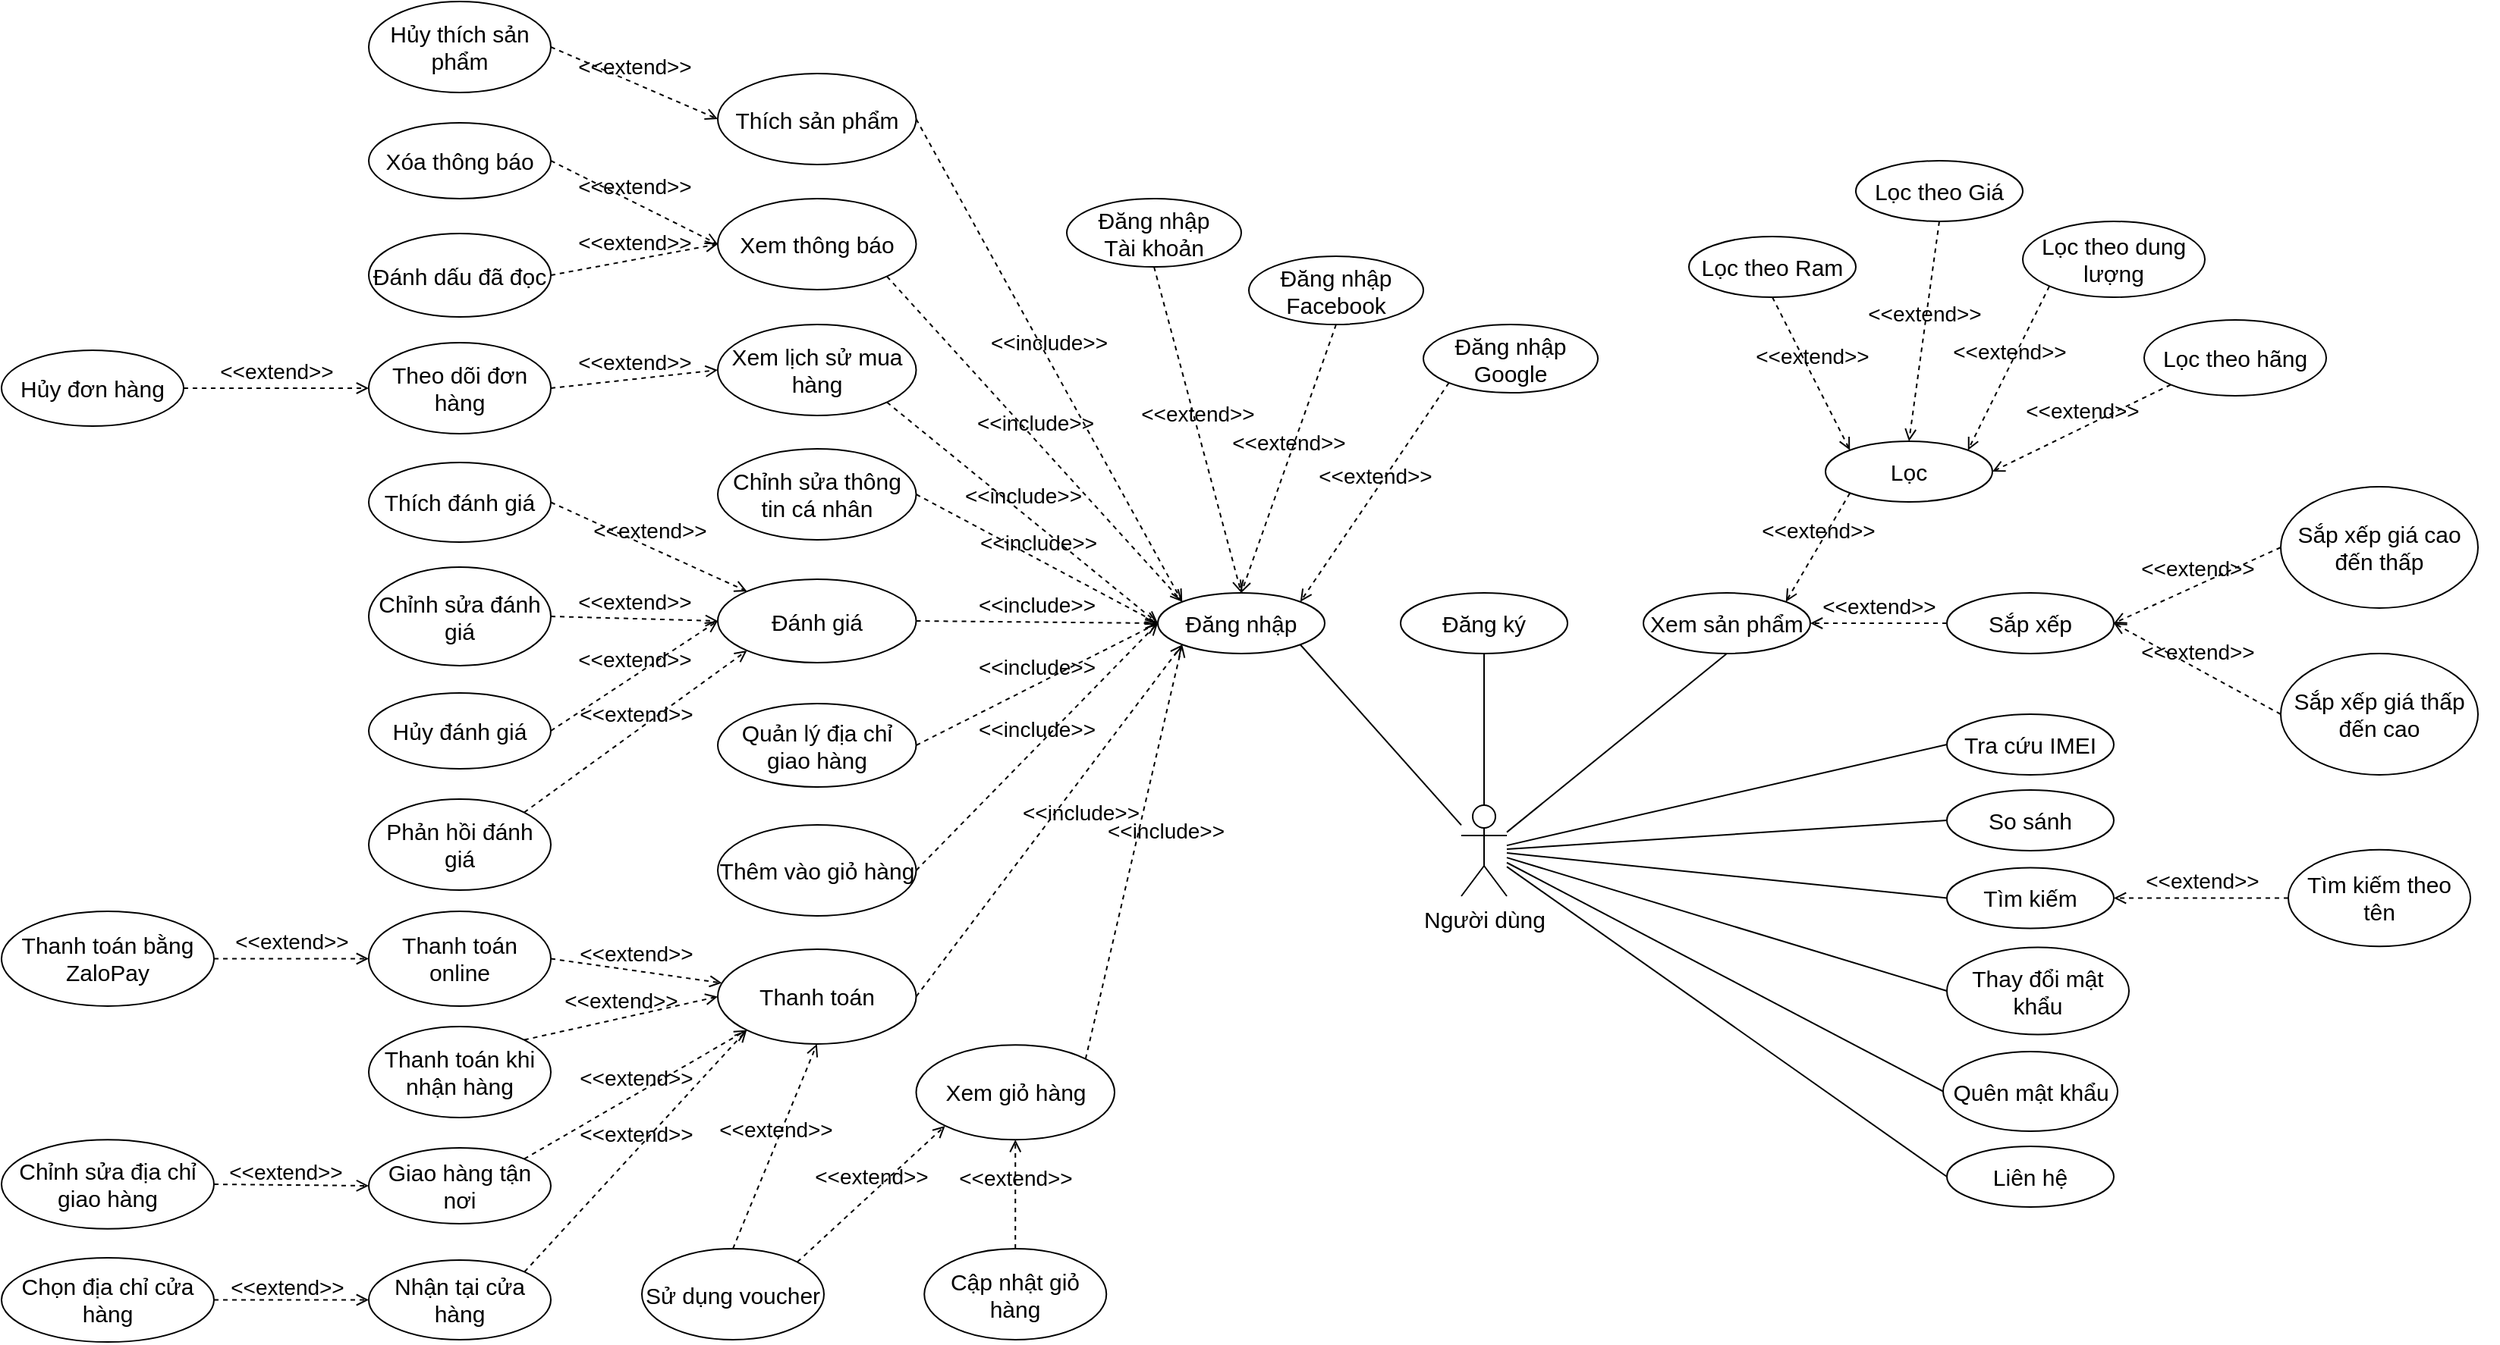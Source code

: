 <mxfile version="15.4.0" type="device"><diagram id="bqjBC44JYq5-XLAw16za" name="Page-1"><mxGraphModel dx="2071" dy="705" grid="1" gridSize="10" guides="1" tooltips="1" connect="1" arrows="1" fold="1" page="1" pageScale="1" pageWidth="850" pageHeight="1100" math="0" shadow="0"><root><mxCell id="0"/><mxCell id="1" parent="0"/><mxCell id="60ecFbBUlzreuD89ERRn-10" value="Đăng nhập" style="ellipse;whiteSpace=wrap;html=1;fontSize=15;" parent="1" vertex="1"><mxGeometry x="400" y="420" width="110" height="40" as="geometry"/></mxCell><mxCell id="60ecFbBUlzreuD89ERRn-11" value="Thanh toán" style="ellipse;whiteSpace=wrap;html=1;fontSize=15;flipH=1;flipV=1;direction=east;" parent="1" vertex="1"><mxGeometry x="110" y="655" width="130.75" height="62.5" as="geometry"/></mxCell><mxCell id="60ecFbBUlzreuD89ERRn-18" value="Quên mật khẩu" style="ellipse;whiteSpace=wrap;html=1;fontSize=15;" parent="1" vertex="1"><mxGeometry x="917.5" y="722.5" width="115" height="52.5" as="geometry"/></mxCell><mxCell id="60ecFbBUlzreuD89ERRn-19" value="Xem sản phẩm" style="ellipse;whiteSpace=wrap;html=1;fontSize=15;" parent="1" vertex="1"><mxGeometry x="720" y="420" width="110" height="40" as="geometry"/></mxCell><mxCell id="60ecFbBUlzreuD89ERRn-21" value="Tìm kiếm" style="ellipse;whiteSpace=wrap;html=1;fontSize=15;" parent="1" vertex="1"><mxGeometry x="920" y="601.25" width="110" height="40" as="geometry"/></mxCell><mxCell id="60ecFbBUlzreuD89ERRn-23" value="Tìm kiếm theo tên" style="ellipse;whiteSpace=wrap;html=1;fontSize=15;" parent="1" vertex="1"><mxGeometry x="1145" y="589.37" width="120" height="63.75" as="geometry"/></mxCell><mxCell id="60ecFbBUlzreuD89ERRn-26" value="So sánh" style="ellipse;whiteSpace=wrap;html=1;fontSize=15;" parent="1" vertex="1"><mxGeometry x="920" y="550" width="110" height="40" as="geometry"/></mxCell><mxCell id="60ecFbBUlzreuD89ERRn-31" value="Đăng ký" style="ellipse;whiteSpace=wrap;html=1;fontSize=15;" parent="1" vertex="1"><mxGeometry x="560" y="420" width="110" height="40" as="geometry"/></mxCell><mxCell id="60ecFbBUlzreuD89ERRn-49" value="Đăng nhập&lt;br style=&quot;font-size: 15px;&quot;&gt;Tài khoản" style="ellipse;whiteSpace=wrap;html=1;fontSize=15;" parent="1" vertex="1"><mxGeometry x="340" y="160" width="115" height="45" as="geometry"/></mxCell><mxCell id="60ecFbBUlzreuD89ERRn-50" value="Đăng nhập&lt;br style=&quot;font-size: 15px;&quot;&gt;Facebook" style="ellipse;whiteSpace=wrap;html=1;fontSize=15;" parent="1" vertex="1"><mxGeometry x="460" y="198" width="115" height="45" as="geometry"/></mxCell><mxCell id="60ecFbBUlzreuD89ERRn-51" value="Đăng nhập Google" style="ellipse;whiteSpace=wrap;html=1;fontSize=15;" parent="1" vertex="1"><mxGeometry x="575" y="243" width="115" height="45" as="geometry"/></mxCell><mxCell id="60ecFbBUlzreuD89ERRn-55" value="Cập nhật giỏ hàng" style="ellipse;whiteSpace=wrap;html=1;fontSize=15;" parent="1" vertex="1"><mxGeometry x="246.12" y="852.5" width="120" height="60" as="geometry"/></mxCell><mxCell id="G37E_7LnIaxuymNHmebb-3" style="rounded=0;orthogonalLoop=1;jettySize=auto;html=1;entryX=0.5;entryY=1;entryDx=0;entryDy=0;endArrow=none;endFill=0;" edge="1" parent="1" source="VF1UdYFl28tYzCCaSN10-1" target="60ecFbBUlzreuD89ERRn-19"><mxGeometry relative="1" as="geometry"/></mxCell><mxCell id="G37E_7LnIaxuymNHmebb-4" style="rounded=0;orthogonalLoop=1;jettySize=auto;html=1;entryX=0;entryY=0.5;entryDx=0;entryDy=0;endArrow=none;endFill=0;" edge="1" parent="1" source="VF1UdYFl28tYzCCaSN10-1" target="VF1UdYFl28tYzCCaSN10-4"><mxGeometry relative="1" as="geometry"/></mxCell><mxCell id="G37E_7LnIaxuymNHmebb-5" style="rounded=0;orthogonalLoop=1;jettySize=auto;html=1;entryX=0;entryY=0.5;entryDx=0;entryDy=0;endArrow=none;endFill=0;" edge="1" parent="1" source="VF1UdYFl28tYzCCaSN10-1" target="60ecFbBUlzreuD89ERRn-26"><mxGeometry relative="1" as="geometry"/></mxCell><mxCell id="G37E_7LnIaxuymNHmebb-6" style="rounded=0;orthogonalLoop=1;jettySize=auto;html=1;entryX=0;entryY=0.5;entryDx=0;entryDy=0;endArrow=none;endFill=0;" edge="1" parent="1" source="VF1UdYFl28tYzCCaSN10-1" target="60ecFbBUlzreuD89ERRn-21"><mxGeometry relative="1" as="geometry"/></mxCell><mxCell id="G37E_7LnIaxuymNHmebb-7" style="rounded=0;orthogonalLoop=1;jettySize=auto;html=1;entryX=0;entryY=0.5;entryDx=0;entryDy=0;endArrow=none;endFill=0;" edge="1" parent="1" source="VF1UdYFl28tYzCCaSN10-1" target="OlJyDvDO29J8p7X2WgDA-30"><mxGeometry relative="1" as="geometry"/></mxCell><mxCell id="G37E_7LnIaxuymNHmebb-8" style="rounded=0;orthogonalLoop=1;jettySize=auto;html=1;entryX=0;entryY=0.5;entryDx=0;entryDy=0;endArrow=none;endFill=0;" edge="1" parent="1" source="VF1UdYFl28tYzCCaSN10-1" target="60ecFbBUlzreuD89ERRn-18"><mxGeometry relative="1" as="geometry"/></mxCell><mxCell id="G37E_7LnIaxuymNHmebb-9" style="rounded=0;orthogonalLoop=1;jettySize=auto;html=1;entryX=0;entryY=0.5;entryDx=0;entryDy=0;endArrow=none;endFill=0;" edge="1" parent="1" source="VF1UdYFl28tYzCCaSN10-1" target="OlJyDvDO29J8p7X2WgDA-6"><mxGeometry relative="1" as="geometry"/></mxCell><mxCell id="G37E_7LnIaxuymNHmebb-10" style="rounded=0;orthogonalLoop=1;jettySize=auto;html=1;entryX=1;entryY=1;entryDx=0;entryDy=0;endArrow=none;endFill=0;" edge="1" parent="1" source="VF1UdYFl28tYzCCaSN10-1" target="60ecFbBUlzreuD89ERRn-10"><mxGeometry relative="1" as="geometry"/></mxCell><mxCell id="G37E_7LnIaxuymNHmebb-12" style="edgeStyle=orthogonalEdgeStyle;rounded=0;orthogonalLoop=1;jettySize=auto;html=1;entryX=0.5;entryY=1;entryDx=0;entryDy=0;endArrow=none;endFill=0;" edge="1" parent="1" source="VF1UdYFl28tYzCCaSN10-1" target="60ecFbBUlzreuD89ERRn-31"><mxGeometry relative="1" as="geometry"/></mxCell><mxCell id="VF1UdYFl28tYzCCaSN10-1" value="Người dùng" style="shape=umlActor;verticalLabelPosition=bottom;verticalAlign=top;html=1;outlineConnect=0;fontSize=15;" parent="1" vertex="1"><mxGeometry x="600" y="560" width="30" height="60" as="geometry"/></mxCell><mxCell id="VF1UdYFl28tYzCCaSN10-4" value="Tra cứu IMEI" style="ellipse;whiteSpace=wrap;html=1;fontSize=15;" parent="1" vertex="1"><mxGeometry x="920" y="500" width="110" height="40" as="geometry"/></mxCell><mxCell id="bdvj-1nFFW0QK5NCMLRl-1" value="Lọc" style="ellipse;whiteSpace=wrap;html=1;fontSize=15;" parent="1" vertex="1"><mxGeometry x="840" y="320" width="110" height="40" as="geometry"/></mxCell><mxCell id="bdvj-1nFFW0QK5NCMLRl-2" value="Sắp xếp" style="ellipse;whiteSpace=wrap;html=1;fontSize=15;" parent="1" vertex="1"><mxGeometry x="920" y="420" width="110" height="40" as="geometry"/></mxCell><mxCell id="MyBn2hIuP0dGeVF73-s9-20" value="Sắp xếp giá cao đến thấp" style="ellipse;whiteSpace=wrap;html=1;fontSize=15;" parent="1" vertex="1"><mxGeometry x="1140" y="350" width="130" height="80" as="geometry"/></mxCell><mxCell id="MyBn2hIuP0dGeVF73-s9-22" value="Sắp xếp giá thấp đến cao" style="ellipse;whiteSpace=wrap;html=1;fontSize=15;" parent="1" vertex="1"><mxGeometry x="1140" y="460" width="130" height="80" as="geometry"/></mxCell><mxCell id="MyBn2hIuP0dGeVF73-s9-23" style="edgeStyle=orthogonalEdgeStyle;rounded=0;orthogonalLoop=1;jettySize=auto;html=1;exitX=0.5;exitY=1;exitDx=0;exitDy=0;fontSize=15;" parent="1" edge="1"><mxGeometry relative="1" as="geometry"><mxPoint x="1275" y="690" as="sourcePoint"/><mxPoint x="1275" y="690" as="targetPoint"/></mxGeometry></mxCell><mxCell id="MyBn2hIuP0dGeVF73-s9-28" value="Lọc theo dung lượng" style="ellipse;whiteSpace=wrap;html=1;fontSize=15;" parent="1" vertex="1"><mxGeometry x="970" y="175" width="120" height="50" as="geometry"/></mxCell><mxCell id="MyBn2hIuP0dGeVF73-s9-29" value="Lọc theo Ram" style="ellipse;whiteSpace=wrap;html=1;fontSize=15;" parent="1" vertex="1"><mxGeometry x="750" y="185" width="110" height="40" as="geometry"/></mxCell><mxCell id="MyBn2hIuP0dGeVF73-s9-30" value="Lọc theo Giá" style="ellipse;whiteSpace=wrap;html=1;fontSize=15;" parent="1" vertex="1"><mxGeometry x="860" y="135" width="110" height="40" as="geometry"/></mxCell><mxCell id="M0JY0uztgxaYlaWAghpS-3" value="Hủy đánh giá" style="ellipse;whiteSpace=wrap;html=1;fontSize=15;" parent="1" vertex="1"><mxGeometry x="-120" y="486" width="120" height="50" as="geometry"/></mxCell><mxCell id="M0JY0uztgxaYlaWAghpS-4" value="Chỉnh sửa đánh giá" style="ellipse;whiteSpace=wrap;html=1;fontSize=15;" parent="1" vertex="1"><mxGeometry x="-120" y="403" width="120" height="65" as="geometry"/></mxCell><mxCell id="M0JY0uztgxaYlaWAghpS-24" value="Theo dõi đơn hàng" style="ellipse;whiteSpace=wrap;html=1;fontSize=15;" parent="1" vertex="1"><mxGeometry x="-120" y="255" width="120" height="60" as="geometry"/></mxCell><mxCell id="M0JY0uztgxaYlaWAghpS-26" value="Hủy đơn hàng" style="ellipse;whiteSpace=wrap;html=1;fontSize=15;" parent="1" vertex="1"><mxGeometry x="-362" y="260" width="120" height="50" as="geometry"/></mxCell><mxCell id="MTc3CM0ZX0gWXXYUHF15-1" value="Hủy thích sản phẩm" style="ellipse;whiteSpace=wrap;html=1;fontSize=15;" parent="1" vertex="1"><mxGeometry x="-120" y="30" width="120" height="60" as="geometry"/></mxCell><mxCell id="OlJyDvDO29J8p7X2WgDA-2" value="Thanh toán khi nhận hàng" style="ellipse;whiteSpace=wrap;html=1;fontSize=15;" parent="1" vertex="1"><mxGeometry x="-120" y="706" width="120" height="60" as="geometry"/></mxCell><mxCell id="OlJyDvDO29J8p7X2WgDA-6" value="Liên hệ" style="ellipse;whiteSpace=wrap;html=1;fontSize=15;" parent="1" vertex="1"><mxGeometry x="920" y="785" width="110" height="40" as="geometry"/></mxCell><mxCell id="OlJyDvDO29J8p7X2WgDA-11" value="Xem giỏ hàng" style="ellipse;whiteSpace=wrap;html=1;fontSize=15;flipH=1;flipV=1;direction=east;" parent="1" vertex="1"><mxGeometry x="240.75" y="718.13" width="130.75" height="62.5" as="geometry"/></mxCell><mxCell id="OlJyDvDO29J8p7X2WgDA-17" value="Phản hồi đánh giá" style="ellipse;whiteSpace=wrap;html=1;fontSize=15;" parent="1" vertex="1"><mxGeometry x="-120" y="556" width="120" height="60" as="geometry"/></mxCell><mxCell id="OlJyDvDO29J8p7X2WgDA-19" value="Thích đánh giá" style="ellipse;whiteSpace=wrap;html=1;fontSize=15;" parent="1" vertex="1"><mxGeometry x="-120" y="334" width="120" height="52.5" as="geometry"/></mxCell><mxCell id="OlJyDvDO29J8p7X2WgDA-25" value="Xóa thông báo" style="ellipse;whiteSpace=wrap;html=1;fontSize=15;" parent="1" vertex="1"><mxGeometry x="-120" y="110" width="120" height="50" as="geometry"/></mxCell><mxCell id="OlJyDvDO29J8p7X2WgDA-30" value="Thay đổi mật khẩu" style="ellipse;whiteSpace=wrap;html=1;fontSize=15;" parent="1" vertex="1"><mxGeometry x="920" y="653.75" width="120" height="57.5" as="geometry"/></mxCell><mxCell id="OlJyDvDO29J8p7X2WgDA-32" value="Lọc theo hãng" style="ellipse;whiteSpace=wrap;html=1;fontSize=15;" parent="1" vertex="1"><mxGeometry x="1050" y="240" width="120" height="50" as="geometry"/></mxCell><mxCell id="OlJyDvDO29J8p7X2WgDA-34" value="Giao hàng tận nơi" style="ellipse;whiteSpace=wrap;html=1;fontSize=15;" parent="1" vertex="1"><mxGeometry x="-120" y="786" width="120" height="50" as="geometry"/></mxCell><mxCell id="OlJyDvDO29J8p7X2WgDA-35" value="Nhận tại cửa hàng" style="ellipse;whiteSpace=wrap;html=1;fontSize=15;" parent="1" vertex="1"><mxGeometry x="-120" y="860.0" width="120" height="52.5" as="geometry"/></mxCell><mxCell id="OlJyDvDO29J8p7X2WgDA-39" value="Chọn địa chỉ cửa hàng" style="ellipse;whiteSpace=wrap;html=1;fontSize=15;" parent="1" vertex="1"><mxGeometry x="-362" y="858.44" width="140" height="55.62" as="geometry"/></mxCell><mxCell id="OlJyDvDO29J8p7X2WgDA-49" value="Chỉnh sửa địa chỉ giao hàng" style="ellipse;whiteSpace=wrap;html=1;fontSize=15;" parent="1" vertex="1"><mxGeometry x="-362" y="780.63" width="140" height="58.75" as="geometry"/></mxCell><mxCell id="OlJyDvDO29J8p7X2WgDA-51" value="Đánh dấu đã đọc" style="ellipse;whiteSpace=wrap;html=1;fontSize=15;" parent="1" vertex="1"><mxGeometry x="-120" y="183" width="120" height="55" as="geometry"/></mxCell><mxCell id="OlJyDvDO29J8p7X2WgDA-55" value="Sử dụng voucher" style="ellipse;whiteSpace=wrap;html=1;fontSize=15;" parent="1" vertex="1"><mxGeometry x="60" y="852.5" width="120" height="60" as="geometry"/></mxCell><mxCell id="G37E_7LnIaxuymNHmebb-13" value="&amp;lt;&amp;lt;extend&amp;gt;&amp;gt;" style="html=1;verticalAlign=bottom;labelBackgroundColor=none;endArrow=open;endFill=0;dashed=1;rounded=0;entryX=1;entryY=0;entryDx=0;entryDy=0;exitX=0;exitY=1;exitDx=0;exitDy=0;fontSize=14;" edge="1" parent="1" source="bdvj-1nFFW0QK5NCMLRl-1" target="60ecFbBUlzreuD89ERRn-19"><mxGeometry width="160" relative="1" as="geometry"><mxPoint x="760" y="460" as="sourcePoint"/><mxPoint x="920" y="460" as="targetPoint"/></mxGeometry></mxCell><mxCell id="G37E_7LnIaxuymNHmebb-14" value="&amp;lt;&amp;lt;extend&amp;gt;&amp;gt;" style="html=1;verticalAlign=bottom;labelBackgroundColor=none;endArrow=open;endFill=0;dashed=1;rounded=0;entryX=1;entryY=0.5;entryDx=0;entryDy=0;exitX=0;exitY=0.5;exitDx=0;exitDy=0;fontSize=14;" edge="1" parent="1" source="bdvj-1nFFW0QK5NCMLRl-2" target="60ecFbBUlzreuD89ERRn-19"><mxGeometry width="160" relative="1" as="geometry"><mxPoint x="866.109" y="364.142" as="sourcePoint"/><mxPoint x="823.891" y="435.858" as="targetPoint"/></mxGeometry></mxCell><mxCell id="G37E_7LnIaxuymNHmebb-15" value="&amp;lt;&amp;lt;extend&amp;gt;&amp;gt;" style="html=1;verticalAlign=bottom;labelBackgroundColor=none;endArrow=open;endFill=0;dashed=1;rounded=0;entryX=0;entryY=0;entryDx=0;entryDy=0;exitX=0.5;exitY=1;exitDx=0;exitDy=0;fontSize=14;" edge="1" parent="1" source="MyBn2hIuP0dGeVF73-s9-29" target="bdvj-1nFFW0QK5NCMLRl-1"><mxGeometry width="160" relative="1" as="geometry"><mxPoint x="822.219" y="254.142" as="sourcePoint"/><mxPoint x="780.001" y="325.858" as="targetPoint"/></mxGeometry></mxCell><mxCell id="G37E_7LnIaxuymNHmebb-16" value="&amp;lt;&amp;lt;extend&amp;gt;&amp;gt;" style="html=1;verticalAlign=bottom;labelBackgroundColor=none;endArrow=open;endFill=0;dashed=1;rounded=0;entryX=0.5;entryY=0;entryDx=0;entryDy=0;exitX=0.5;exitY=1;exitDx=0;exitDy=0;fontSize=14;" edge="1" parent="1" source="MyBn2hIuP0dGeVF73-s9-30" target="bdvj-1nFFW0QK5NCMLRl-1"><mxGeometry width="160" relative="1" as="geometry"><mxPoint x="992.219" y="213.282" as="sourcePoint"/><mxPoint x="950.001" y="284.998" as="targetPoint"/></mxGeometry></mxCell><mxCell id="G37E_7LnIaxuymNHmebb-17" value="&amp;lt;&amp;lt;extend&amp;gt;&amp;gt;" style="html=1;verticalAlign=bottom;labelBackgroundColor=none;endArrow=open;endFill=0;dashed=1;rounded=0;entryX=1;entryY=0;entryDx=0;entryDy=0;exitX=0;exitY=1;exitDx=0;exitDy=0;fontSize=14;" edge="1" parent="1" source="MyBn2hIuP0dGeVF73-s9-28" target="bdvj-1nFFW0QK5NCMLRl-1"><mxGeometry width="160" relative="1" as="geometry"><mxPoint x="962.219" y="208.282" as="sourcePoint"/><mxPoint x="920.001" y="279.998" as="targetPoint"/></mxGeometry></mxCell><mxCell id="G37E_7LnIaxuymNHmebb-18" value="&amp;lt;&amp;lt;extend&amp;gt;&amp;gt;" style="html=1;verticalAlign=bottom;labelBackgroundColor=none;endArrow=open;endFill=0;dashed=1;rounded=0;entryX=1;entryY=0.5;entryDx=0;entryDy=0;exitX=0;exitY=1;exitDx=0;exitDy=0;fontSize=14;" edge="1" parent="1" source="OlJyDvDO29J8p7X2WgDA-32" target="bdvj-1nFFW0QK5NCMLRl-1"><mxGeometry width="160" relative="1" as="geometry"><mxPoint x="1022.219" y="268.282" as="sourcePoint"/><mxPoint x="980.001" y="339.998" as="targetPoint"/></mxGeometry></mxCell><mxCell id="G37E_7LnIaxuymNHmebb-19" value="&amp;lt;&amp;lt;extend&amp;gt;&amp;gt;" style="html=1;verticalAlign=bottom;labelBackgroundColor=none;endArrow=open;endFill=0;dashed=1;rounded=0;entryX=1;entryY=0.5;entryDx=0;entryDy=0;exitX=0;exitY=0.5;exitDx=0;exitDy=0;fontSize=14;" edge="1" parent="1" source="MyBn2hIuP0dGeVF73-s9-20" target="bdvj-1nFFW0QK5NCMLRl-2"><mxGeometry width="160" relative="1" as="geometry"><mxPoint x="1052.219" y="335.002" as="sourcePoint"/><mxPoint x="1010.001" y="406.718" as="targetPoint"/></mxGeometry></mxCell><mxCell id="G37E_7LnIaxuymNHmebb-20" value="&amp;lt;&amp;lt;extend&amp;gt;&amp;gt;" style="html=1;verticalAlign=bottom;labelBackgroundColor=none;endArrow=open;endFill=0;dashed=1;rounded=0;entryX=1;entryY=0.5;entryDx=0;entryDy=0;exitX=0;exitY=0.5;exitDx=0;exitDy=0;fontSize=14;" edge="1" parent="1" source="MyBn2hIuP0dGeVF73-s9-22" target="bdvj-1nFFW0QK5NCMLRl-2"><mxGeometry width="160" relative="1" as="geometry"><mxPoint x="1077.219" y="493.282" as="sourcePoint"/><mxPoint x="1035.001" y="564.998" as="targetPoint"/></mxGeometry></mxCell><mxCell id="G37E_7LnIaxuymNHmebb-21" value="&amp;lt;&amp;lt;extend&amp;gt;&amp;gt;" style="html=1;verticalAlign=bottom;labelBackgroundColor=none;endArrow=open;endFill=0;dashed=1;rounded=0;entryX=1;entryY=0.5;entryDx=0;entryDy=0;exitX=0;exitY=0.5;exitDx=0;exitDy=0;fontSize=14;" edge="1" parent="1" source="60ecFbBUlzreuD89ERRn-23" target="60ecFbBUlzreuD89ERRn-21"><mxGeometry width="160" relative="1" as="geometry"><mxPoint x="1322.219" y="523.282" as="sourcePoint"/><mxPoint x="1280.001" y="594.998" as="targetPoint"/></mxGeometry></mxCell><mxCell id="G37E_7LnIaxuymNHmebb-22" value="&amp;lt;&amp;lt;extend&amp;gt;&amp;gt;" style="html=1;verticalAlign=bottom;labelBackgroundColor=none;endArrow=open;endFill=0;dashed=1;rounded=0;entryX=0.5;entryY=0;entryDx=0;entryDy=0;exitX=0.5;exitY=1;exitDx=0;exitDy=0;fontSize=14;" edge="1" parent="1" source="60ecFbBUlzreuD89ERRn-49" target="60ecFbBUlzreuD89ERRn-10"><mxGeometry width="160" relative="1" as="geometry"><mxPoint x="546.109" y="304.142" as="sourcePoint"/><mxPoint x="503.891" y="375.858" as="targetPoint"/></mxGeometry></mxCell><mxCell id="G37E_7LnIaxuymNHmebb-23" value="&amp;lt;&amp;lt;extend&amp;gt;&amp;gt;" style="html=1;verticalAlign=bottom;labelBackgroundColor=none;endArrow=open;endFill=0;dashed=1;rounded=0;entryX=0.5;entryY=0;entryDx=0;entryDy=0;fontSize=14;exitX=0.5;exitY=1;exitDx=0;exitDy=0;" edge="1" parent="1" source="60ecFbBUlzreuD89ERRn-50" target="60ecFbBUlzreuD89ERRn-10"><mxGeometry width="160" relative="1" as="geometry"><mxPoint x="598" y="270" as="sourcePoint"/><mxPoint x="497.781" y="415.858" as="targetPoint"/></mxGeometry></mxCell><mxCell id="G37E_7LnIaxuymNHmebb-24" value="&amp;lt;&amp;lt;extend&amp;gt;&amp;gt;" style="html=1;verticalAlign=bottom;labelBackgroundColor=none;endArrow=open;endFill=0;dashed=1;rounded=0;entryX=1;entryY=0;entryDx=0;entryDy=0;exitX=0;exitY=1;exitDx=0;exitDy=0;fontSize=14;" edge="1" parent="1" source="60ecFbBUlzreuD89ERRn-51" target="60ecFbBUlzreuD89ERRn-10"><mxGeometry width="160" relative="1" as="geometry"><mxPoint x="582.219" y="310.002" as="sourcePoint"/><mxPoint x="540.001" y="381.718" as="targetPoint"/></mxGeometry></mxCell><mxCell id="G37E_7LnIaxuymNHmebb-33" value="Thanh toán online" style="ellipse;whiteSpace=wrap;html=1;fontSize=15;" vertex="1" parent="1"><mxGeometry x="-120" y="630" width="120" height="62.5" as="geometry"/></mxCell><mxCell id="G37E_7LnIaxuymNHmebb-38" value="&amp;lt;&amp;lt;include&amp;gt;&amp;gt;" style="html=1;verticalAlign=bottom;labelBackgroundColor=none;endArrow=open;endFill=0;dashed=1;rounded=0;fontSize=14;exitX=1;exitY=0;exitDx=0;exitDy=0;entryX=0;entryY=1;entryDx=0;entryDy=0;" edge="1" parent="1" source="OlJyDvDO29J8p7X2WgDA-11" target="60ecFbBUlzreuD89ERRn-10"><mxGeometry x="0.051" y="-20" width="160" relative="1" as="geometry"><mxPoint x="351.779" y="699.238" as="sourcePoint"/><mxPoint x="455" y="460" as="targetPoint"/><mxPoint as="offset"/></mxGeometry></mxCell><mxCell id="G37E_7LnIaxuymNHmebb-44" value="&amp;lt;&amp;lt;extend&amp;gt;&amp;gt;" style="html=1;verticalAlign=bottom;labelBackgroundColor=none;endArrow=open;endFill=0;dashed=1;rounded=0;fontSize=14;entryX=0;entryY=0.5;entryDx=0;entryDy=0;exitX=1;exitY=0.5;exitDx=0;exitDy=0;" edge="1" parent="1" source="OlJyDvDO29J8p7X2WgDA-49" target="OlJyDvDO29J8p7X2WgDA-34"><mxGeometry x="-0.07" y="-3" width="160" relative="1" as="geometry"><mxPoint x="-440" y="819.07" as="sourcePoint"/><mxPoint x="-290.0" y="864.07" as="targetPoint"/><mxPoint as="offset"/></mxGeometry></mxCell><mxCell id="G37E_7LnIaxuymNHmebb-45" value="&amp;lt;&amp;lt;extend&amp;gt;&amp;gt;" style="html=1;verticalAlign=bottom;labelBackgroundColor=none;endArrow=open;endFill=0;dashed=1;rounded=0;fontSize=14;entryX=0;entryY=0.5;entryDx=0;entryDy=0;exitX=1;exitY=0.5;exitDx=0;exitDy=0;" edge="1" parent="1" source="OlJyDvDO29J8p7X2WgDA-39" target="OlJyDvDO29J8p7X2WgDA-35"><mxGeometry x="-0.07" y="-3" width="160" relative="1" as="geometry"><mxPoint x="-420" y="933.12" as="sourcePoint"/><mxPoint x="-270.0" y="978.12" as="targetPoint"/><mxPoint as="offset"/></mxGeometry></mxCell><mxCell id="G37E_7LnIaxuymNHmebb-46" value="&amp;lt;&amp;lt;include&amp;gt;&amp;gt;" style="html=1;verticalAlign=bottom;labelBackgroundColor=none;endArrow=open;endFill=0;dashed=1;rounded=0;fontSize=14;exitX=1;exitY=0.5;exitDx=0;exitDy=0;entryX=0;entryY=0;entryDx=0;entryDy=0;" edge="1" parent="1" source="60ecFbBUlzreuD89ERRn-17" target="60ecFbBUlzreuD89ERRn-10"><mxGeometry width="160" relative="1" as="geometry"><mxPoint x="250.75" y="580" as="sourcePoint"/><mxPoint x="365.75" y="350" as="targetPoint"/></mxGeometry></mxCell><mxCell id="G37E_7LnIaxuymNHmebb-47" value="&amp;lt;&amp;lt;include&amp;gt;&amp;gt;" style="html=1;verticalAlign=bottom;labelBackgroundColor=none;endArrow=open;endFill=0;dashed=1;rounded=0;fontSize=14;entryX=0;entryY=0;entryDx=0;entryDy=0;exitX=1;exitY=1;exitDx=0;exitDy=0;" edge="1" parent="1" source="OlJyDvDO29J8p7X2WgDA-24" target="60ecFbBUlzreuD89ERRn-10"><mxGeometry width="160" relative="1" as="geometry"><mxPoint x="220" y="200" as="sourcePoint"/><mxPoint x="345" y="411.25" as="targetPoint"/></mxGeometry></mxCell><mxCell id="G37E_7LnIaxuymNHmebb-49" value="&amp;lt;&amp;lt;include&amp;gt;&amp;gt;" style="html=1;verticalAlign=bottom;labelBackgroundColor=none;endArrow=open;endFill=0;dashed=1;rounded=0;fontSize=14;entryX=0;entryY=0.5;entryDx=0;entryDy=0;exitX=1;exitY=1;exitDx=0;exitDy=0;" edge="1" parent="1" source="60ecFbBUlzreuD89ERRn-16" target="60ecFbBUlzreuD89ERRn-10"><mxGeometry width="160" relative="1" as="geometry"><mxPoint x="260.0" y="272.07" as="sourcePoint"/><mxPoint x="425.359" y="557.928" as="targetPoint"/></mxGeometry></mxCell><mxCell id="G37E_7LnIaxuymNHmebb-50" value="&amp;lt;&amp;lt;include&amp;gt;&amp;gt;" style="html=1;verticalAlign=bottom;labelBackgroundColor=none;endArrow=open;endFill=0;dashed=1;rounded=0;fontSize=14;entryX=0;entryY=0.5;entryDx=0;entryDy=0;exitX=1;exitY=0.5;exitDx=0;exitDy=0;" edge="1" parent="1" source="60ecFbBUlzreuD89ERRn-15" target="60ecFbBUlzreuD89ERRn-10"><mxGeometry width="160" relative="1" as="geometry"><mxPoint x="235.38" y="320" as="sourcePoint"/><mxPoint x="384.63" y="545.0" as="targetPoint"/></mxGeometry></mxCell><mxCell id="G37E_7LnIaxuymNHmebb-51" value="&amp;lt;&amp;lt;include&amp;gt;&amp;gt;" style="html=1;verticalAlign=bottom;labelBackgroundColor=none;endArrow=open;endFill=0;dashed=1;rounded=0;fontSize=14;entryX=0;entryY=0.5;entryDx=0;entryDy=0;exitX=1;exitY=0.5;exitDx=0;exitDy=0;" edge="1" parent="1" source="OlJyDvDO29J8p7X2WgDA-21" target="60ecFbBUlzreuD89ERRn-10"><mxGeometry width="160" relative="1" as="geometry"><mxPoint x="260.75" y="300" as="sourcePoint"/><mxPoint x="410" y="450" as="targetPoint"/></mxGeometry></mxCell><mxCell id="G37E_7LnIaxuymNHmebb-52" value="&amp;lt;&amp;lt;include&amp;gt;&amp;gt;" style="html=1;verticalAlign=bottom;labelBackgroundColor=none;endArrow=open;endFill=0;dashed=1;rounded=0;fontSize=14;entryX=0;entryY=0.5;entryDx=0;entryDy=0;exitX=1;exitY=0.5;exitDx=0;exitDy=0;" edge="1" parent="1" source="60ecFbBUlzreuD89ERRn-13" target="60ecFbBUlzreuD89ERRn-10"><mxGeometry width="160" relative="1" as="geometry"><mxPoint x="245.75" y="430" as="sourcePoint"/><mxPoint x="395" y="512.5" as="targetPoint"/></mxGeometry></mxCell><mxCell id="G37E_7LnIaxuymNHmebb-57" value="&amp;lt;&amp;lt;include&amp;gt;&amp;gt;" style="html=1;verticalAlign=bottom;labelBackgroundColor=none;endArrow=open;endFill=0;dashed=1;rounded=0;fontSize=14;entryX=0;entryY=1;entryDx=0;entryDy=0;exitX=1;exitY=0.5;exitDx=0;exitDy=0;" edge="1" parent="1" source="60ecFbBUlzreuD89ERRn-11" target="60ecFbBUlzreuD89ERRn-10"><mxGeometry x="0.051" y="-20" width="160" relative="1" as="geometry"><mxPoint x="294.975" y="580" as="sourcePoint"/><mxPoint x="326.53" y="474.168" as="targetPoint"/><mxPoint as="offset"/></mxGeometry></mxCell><mxCell id="G37E_7LnIaxuymNHmebb-58" value="&amp;lt;&amp;lt;include&amp;gt;&amp;gt;" style="html=1;verticalAlign=bottom;labelBackgroundColor=none;endArrow=open;endFill=0;dashed=1;rounded=0;fontSize=14;entryX=0;entryY=0.5;entryDx=0;entryDy=0;exitX=1;exitY=0.5;exitDx=0;exitDy=0;" edge="1" parent="1" source="60ecFbBUlzreuD89ERRn-20" target="60ecFbBUlzreuD89ERRn-10"><mxGeometry width="160" relative="1" as="geometry"><mxPoint x="240" y="450" as="sourcePoint"/><mxPoint x="389.25" y="467.5" as="targetPoint"/></mxGeometry></mxCell><mxCell id="60ecFbBUlzreuD89ERRn-13" value="Đánh giá" style="ellipse;whiteSpace=wrap;html=1;fontSize=15;spacing=2;spacingLeft=0;direction=east;flipV=0;flipH=1;" parent="1" vertex="1"><mxGeometry x="110" y="411" width="130.75" height="55" as="geometry"/></mxCell><mxCell id="60ecFbBUlzreuD89ERRn-15" value="Chỉnh sửa thông tin cá nhân" style="ellipse;whiteSpace=wrap;html=1;fontSize=15;flipH=1;flipV=0;direction=east;spacing=2;spacingLeft=0;" parent="1" vertex="1"><mxGeometry x="110" y="325" width="130.75" height="60" as="geometry"/></mxCell><mxCell id="60ecFbBUlzreuD89ERRn-16" value="Xem lịch sử mua hàng" style="ellipse;whiteSpace=wrap;html=1;fontSize=15;flipH=1;flipV=0;direction=east;spacing=2;spacingLeft=0;" parent="1" vertex="1"><mxGeometry x="110" y="243" width="130.75" height="60" as="geometry"/></mxCell><mxCell id="60ecFbBUlzreuD89ERRn-17" value="Thích sản phẩm" style="ellipse;whiteSpace=wrap;html=1;fontSize=15;flipH=1;flipV=0;direction=east;spacing=2;spacingLeft=0;" parent="1" vertex="1"><mxGeometry x="110" y="77.5" width="130.75" height="60" as="geometry"/></mxCell><mxCell id="60ecFbBUlzreuD89ERRn-20" value="Thêm vào giỏ hàng" style="ellipse;whiteSpace=wrap;html=1;fontSize=15;flipH=1;flipV=1;direction=east;spacing=2;spacingLeft=0;" parent="1" vertex="1"><mxGeometry x="110" y="573" width="130.75" height="60" as="geometry"/></mxCell><mxCell id="OlJyDvDO29J8p7X2WgDA-21" value="Quản lý địa chỉ giao hàng" style="ellipse;whiteSpace=wrap;html=1;fontSize=15;flipH=1;flipV=1;direction=east;spacing=2;spacingLeft=0;" parent="1" vertex="1"><mxGeometry x="110" y="493" width="130.75" height="55" as="geometry"/></mxCell><mxCell id="OlJyDvDO29J8p7X2WgDA-24" value="Xem thông báo" style="ellipse;whiteSpace=wrap;html=1;fontSize=15;flipH=1;flipV=0;direction=east;spacing=2;spacingLeft=0;" parent="1" vertex="1"><mxGeometry x="110" y="160" width="130.75" height="60" as="geometry"/></mxCell><mxCell id="G37E_7LnIaxuymNHmebb-60" value="&amp;lt;&amp;lt;extend&amp;gt;&amp;gt;" style="html=1;verticalAlign=bottom;labelBackgroundColor=none;endArrow=open;endFill=0;dashed=1;rounded=0;entryX=0;entryY=0.5;entryDx=0;entryDy=0;exitX=1;exitY=0.5;exitDx=0;exitDy=0;fontSize=14;" edge="1" parent="1" source="MTc3CM0ZX0gWXXYUHF15-1" target="60ecFbBUlzreuD89ERRn-17"><mxGeometry width="160" relative="1" as="geometry"><mxPoint x="60" y="175" as="sourcePoint"/><mxPoint x="60" y="275" as="targetPoint"/></mxGeometry></mxCell><mxCell id="G37E_7LnIaxuymNHmebb-61" value="&amp;lt;&amp;lt;extend&amp;gt;&amp;gt;" style="html=1;verticalAlign=bottom;labelBackgroundColor=none;endArrow=open;endFill=0;dashed=1;rounded=0;entryX=0;entryY=0.5;entryDx=0;entryDy=0;exitX=1;exitY=0.5;exitDx=0;exitDy=0;fontSize=14;" edge="1" parent="1" source="OlJyDvDO29J8p7X2WgDA-25" target="OlJyDvDO29J8p7X2WgDA-24"><mxGeometry width="160" relative="1" as="geometry"><mxPoint y="137.5" as="sourcePoint"/><mxPoint x="110" y="175" as="targetPoint"/></mxGeometry></mxCell><mxCell id="G37E_7LnIaxuymNHmebb-62" value="&amp;lt;&amp;lt;extend&amp;gt;&amp;gt;" style="html=1;verticalAlign=bottom;labelBackgroundColor=none;endArrow=open;endFill=0;dashed=1;rounded=0;entryX=0;entryY=0.5;entryDx=0;entryDy=0;exitX=1;exitY=0.5;exitDx=0;exitDy=0;fontSize=14;" edge="1" parent="1" source="OlJyDvDO29J8p7X2WgDA-51" target="OlJyDvDO29J8p7X2WgDA-24"><mxGeometry width="160" relative="1" as="geometry"><mxPoint x="10" y="215" as="sourcePoint"/><mxPoint x="120" y="262" as="targetPoint"/></mxGeometry></mxCell><mxCell id="G37E_7LnIaxuymNHmebb-63" value="&amp;lt;&amp;lt;extend&amp;gt;&amp;gt;" style="html=1;verticalAlign=bottom;labelBackgroundColor=none;endArrow=open;endFill=0;dashed=1;rounded=0;entryX=0;entryY=0.5;entryDx=0;entryDy=0;exitX=1;exitY=0.5;exitDx=0;exitDy=0;fontSize=14;" edge="1" parent="1" source="M0JY0uztgxaYlaWAghpS-24" target="60ecFbBUlzreuD89ERRn-16"><mxGeometry width="160" relative="1" as="geometry"><mxPoint x="-10" y="331.5" as="sourcePoint"/><mxPoint x="100" y="378.5" as="targetPoint"/></mxGeometry></mxCell><mxCell id="G37E_7LnIaxuymNHmebb-64" value="&amp;lt;&amp;lt;extend&amp;gt;&amp;gt;" style="html=1;verticalAlign=bottom;labelBackgroundColor=none;endArrow=open;endFill=0;dashed=1;rounded=0;entryX=0;entryY=0;entryDx=0;entryDy=0;exitX=1;exitY=0.5;exitDx=0;exitDy=0;fontSize=14;" edge="1" parent="1" source="OlJyDvDO29J8p7X2WgDA-19" target="60ecFbBUlzreuD89ERRn-13"><mxGeometry width="160" relative="1" as="geometry"><mxPoint y="353" as="sourcePoint"/><mxPoint x="110" y="400" as="targetPoint"/></mxGeometry></mxCell><mxCell id="G37E_7LnIaxuymNHmebb-66" value="&amp;lt;&amp;lt;extend&amp;gt;&amp;gt;" style="html=1;verticalAlign=bottom;labelBackgroundColor=none;endArrow=open;endFill=0;dashed=1;rounded=0;entryX=0;entryY=0.5;entryDx=0;entryDy=0;exitX=1;exitY=0.5;exitDx=0;exitDy=0;fontSize=14;" edge="1" parent="1" source="M0JY0uztgxaYlaWAghpS-4" target="60ecFbBUlzreuD89ERRn-13"><mxGeometry width="160" relative="1" as="geometry"><mxPoint y="420" as="sourcePoint"/><mxPoint x="110" y="498.25" as="targetPoint"/></mxGeometry></mxCell><mxCell id="G37E_7LnIaxuymNHmebb-67" value="&amp;lt;&amp;lt;extend&amp;gt;&amp;gt;" style="html=1;verticalAlign=bottom;labelBackgroundColor=none;endArrow=open;endFill=0;dashed=1;rounded=0;entryX=0;entryY=0.5;entryDx=0;entryDy=0;exitX=1;exitY=0.5;exitDx=0;exitDy=0;fontSize=14;" edge="1" parent="1" source="M0JY0uztgxaYlaWAghpS-3" target="60ecFbBUlzreuD89ERRn-13"><mxGeometry width="160" relative="1" as="geometry"><mxPoint x="20" y="480" as="sourcePoint"/><mxPoint x="130" y="558.25" as="targetPoint"/></mxGeometry></mxCell><mxCell id="G37E_7LnIaxuymNHmebb-68" value="&amp;lt;&amp;lt;extend&amp;gt;&amp;gt;" style="html=1;verticalAlign=bottom;labelBackgroundColor=none;endArrow=open;endFill=0;dashed=1;rounded=0;entryX=0;entryY=1;entryDx=0;entryDy=0;exitX=1;exitY=0;exitDx=0;exitDy=0;fontSize=14;" edge="1" parent="1" source="OlJyDvDO29J8p7X2WgDA-17" target="60ecFbBUlzreuD89ERRn-13"><mxGeometry width="160" relative="1" as="geometry"><mxPoint x="30" y="554.75" as="sourcePoint"/><mxPoint x="140" y="633" as="targetPoint"/></mxGeometry></mxCell><mxCell id="G37E_7LnIaxuymNHmebb-69" value="&amp;lt;&amp;lt;extend&amp;gt;&amp;gt;" style="html=1;verticalAlign=bottom;labelBackgroundColor=none;endArrow=open;endFill=0;dashed=1;rounded=0;exitX=1;exitY=0.5;exitDx=0;exitDy=0;fontSize=14;" edge="1" parent="1" source="G37E_7LnIaxuymNHmebb-33" target="60ecFbBUlzreuD89ERRn-11"><mxGeometry width="160" relative="1" as="geometry"><mxPoint x="-40" y="790.18" as="sourcePoint"/><mxPoint x="88.858" y="670.003" as="targetPoint"/></mxGeometry></mxCell><mxCell id="G37E_7LnIaxuymNHmebb-70" value="&amp;lt;&amp;lt;extend&amp;gt;&amp;gt;" style="html=1;verticalAlign=bottom;labelBackgroundColor=none;endArrow=open;endFill=0;dashed=1;rounded=0;entryX=0;entryY=0.5;entryDx=0;entryDy=0;exitX=1;exitY=0;exitDx=0;exitDy=0;fontSize=14;" edge="1" parent="1" source="OlJyDvDO29J8p7X2WgDA-2" target="60ecFbBUlzreuD89ERRn-11"><mxGeometry width="160" relative="1" as="geometry"><mxPoint x="-10" y="808.84" as="sourcePoint"/><mxPoint x="118.858" y="688.663" as="targetPoint"/></mxGeometry></mxCell><mxCell id="G37E_7LnIaxuymNHmebb-71" value="&amp;lt;&amp;lt;extend&amp;gt;&amp;gt;" style="html=1;verticalAlign=bottom;labelBackgroundColor=none;endArrow=open;endFill=0;dashed=1;rounded=0;entryX=0;entryY=1;entryDx=0;entryDy=0;exitX=1;exitY=0;exitDx=0;exitDy=0;fontSize=14;" edge="1" parent="1" source="OlJyDvDO29J8p7X2WgDA-34" target="60ecFbBUlzreuD89ERRn-11"><mxGeometry width="160" relative="1" as="geometry"><mxPoint x="-7.574" y="711.787" as="sourcePoint"/><mxPoint x="120" y="613" as="targetPoint"/></mxGeometry></mxCell><mxCell id="G37E_7LnIaxuymNHmebb-73" value="&amp;lt;&amp;lt;extend&amp;gt;&amp;gt;" style="html=1;verticalAlign=bottom;labelBackgroundColor=none;endArrow=open;endFill=0;dashed=1;rounded=0;entryX=0;entryY=1;entryDx=0;entryDy=0;exitX=1;exitY=0;exitDx=0;exitDy=0;fontSize=14;" edge="1" parent="1" source="OlJyDvDO29J8p7X2WgDA-35" target="60ecFbBUlzreuD89ERRn-11"><mxGeometry width="160" relative="1" as="geometry"><mxPoint x="-0.004" y="864.407" as="sourcePoint"/><mxPoint x="127.57" y="765.62" as="targetPoint"/></mxGeometry></mxCell><mxCell id="G37E_7LnIaxuymNHmebb-74" value="&amp;lt;&amp;lt;extend&amp;gt;&amp;gt;" style="html=1;verticalAlign=bottom;labelBackgroundColor=none;endArrow=open;endFill=0;dashed=1;rounded=0;entryX=0.5;entryY=1;entryDx=0;entryDy=0;exitX=0.5;exitY=0;exitDx=0;exitDy=0;fontSize=14;" edge="1" parent="1" source="OlJyDvDO29J8p7X2WgDA-55" target="60ecFbBUlzreuD89ERRn-11"><mxGeometry width="160" relative="1" as="geometry"><mxPoint x="12.426" y="731.787" as="sourcePoint"/><mxPoint x="140" y="633" as="targetPoint"/></mxGeometry></mxCell><mxCell id="G37E_7LnIaxuymNHmebb-75" value="&amp;lt;&amp;lt;extend&amp;gt;&amp;gt;" style="html=1;verticalAlign=bottom;labelBackgroundColor=none;endArrow=open;endFill=0;dashed=1;rounded=0;entryX=0;entryY=1;entryDx=0;entryDy=0;exitX=1;exitY=0;exitDx=0;exitDy=0;fontSize=14;" edge="1" parent="1" source="OlJyDvDO29J8p7X2WgDA-55" target="OlJyDvDO29J8p7X2WgDA-11"><mxGeometry width="160" relative="1" as="geometry"><mxPoint x="199.996" y="904.397" as="sourcePoint"/><mxPoint x="327.57" y="805.61" as="targetPoint"/></mxGeometry></mxCell><mxCell id="G37E_7LnIaxuymNHmebb-76" value="&amp;lt;&amp;lt;extend&amp;gt;&amp;gt;" style="html=1;verticalAlign=bottom;labelBackgroundColor=none;endArrow=open;endFill=0;dashed=1;rounded=0;entryX=0.5;entryY=1;entryDx=0;entryDy=0;exitX=0.5;exitY=0;exitDx=0;exitDy=0;fontSize=14;" edge="1" parent="1" source="60ecFbBUlzreuD89ERRn-55" target="OlJyDvDO29J8p7X2WgDA-11"><mxGeometry width="160" relative="1" as="geometry"><mxPoint x="529.996" y="873.787" as="sourcePoint"/><mxPoint x="657.57" y="775" as="targetPoint"/></mxGeometry></mxCell><mxCell id="G37E_7LnIaxuymNHmebb-77" value="Thanh toán bằng ZaloPay" style="ellipse;whiteSpace=wrap;html=1;fontSize=15;" vertex="1" parent="1"><mxGeometry x="-362" y="630" width="140" height="62.5" as="geometry"/></mxCell><mxCell id="G37E_7LnIaxuymNHmebb-78" value="&amp;lt;&amp;lt;extend&amp;gt;&amp;gt;" style="html=1;verticalAlign=bottom;labelBackgroundColor=none;endArrow=open;endFill=0;dashed=1;rounded=0;exitX=1;exitY=0.5;exitDx=0;exitDy=0;fontSize=14;entryX=0;entryY=0.5;entryDx=0;entryDy=0;" edge="1" parent="1" source="G37E_7LnIaxuymNHmebb-77" target="G37E_7LnIaxuymNHmebb-33"><mxGeometry width="160" relative="1" as="geometry"><mxPoint x="-305.51" y="750" as="sourcePoint"/><mxPoint x="-194.484" y="759.484" as="targetPoint"/></mxGeometry></mxCell><mxCell id="G37E_7LnIaxuymNHmebb-79" value="&amp;lt;&amp;lt;extend&amp;gt;&amp;gt;" style="html=1;verticalAlign=bottom;labelBackgroundColor=none;endArrow=open;endFill=0;dashed=1;rounded=0;entryX=0;entryY=0.5;entryDx=0;entryDy=0;exitX=1;exitY=0.5;exitDx=0;exitDy=0;fontSize=14;" edge="1" parent="1" source="M0JY0uztgxaYlaWAghpS-26" target="M0JY0uztgxaYlaWAghpS-24"><mxGeometry width="160" relative="1" as="geometry"><mxPoint x="-270" y="350" as="sourcePoint"/><mxPoint x="-160.0" y="338" as="targetPoint"/></mxGeometry></mxCell></root></mxGraphModel></diagram></mxfile>